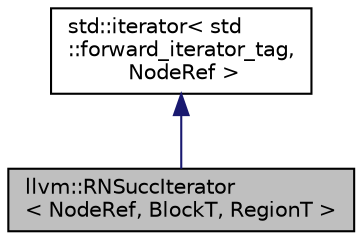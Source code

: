 digraph "llvm::RNSuccIterator&lt; NodeRef, BlockT, RegionT &gt;"
{
 // LATEX_PDF_SIZE
  bgcolor="transparent";
  edge [fontname="Helvetica",fontsize="10",labelfontname="Helvetica",labelfontsize="10"];
  node [fontname="Helvetica",fontsize="10",shape="box"];
  Node1 [label="llvm::RNSuccIterator\l\< NodeRef, BlockT, RegionT \>",height=0.2,width=0.4,color="black", fillcolor="grey75", style="filled", fontcolor="black",tooltip="Hierarchical RegionNode successor iterator."];
  Node2 -> Node1 [dir="back",color="midnightblue",fontsize="10",style="solid",fontname="Helvetica"];
  Node2 [label="std::iterator\< std\l::forward_iterator_tag,\l NodeRef \>",height=0.2,width=0.4,color="black",tooltip=" "];
}
